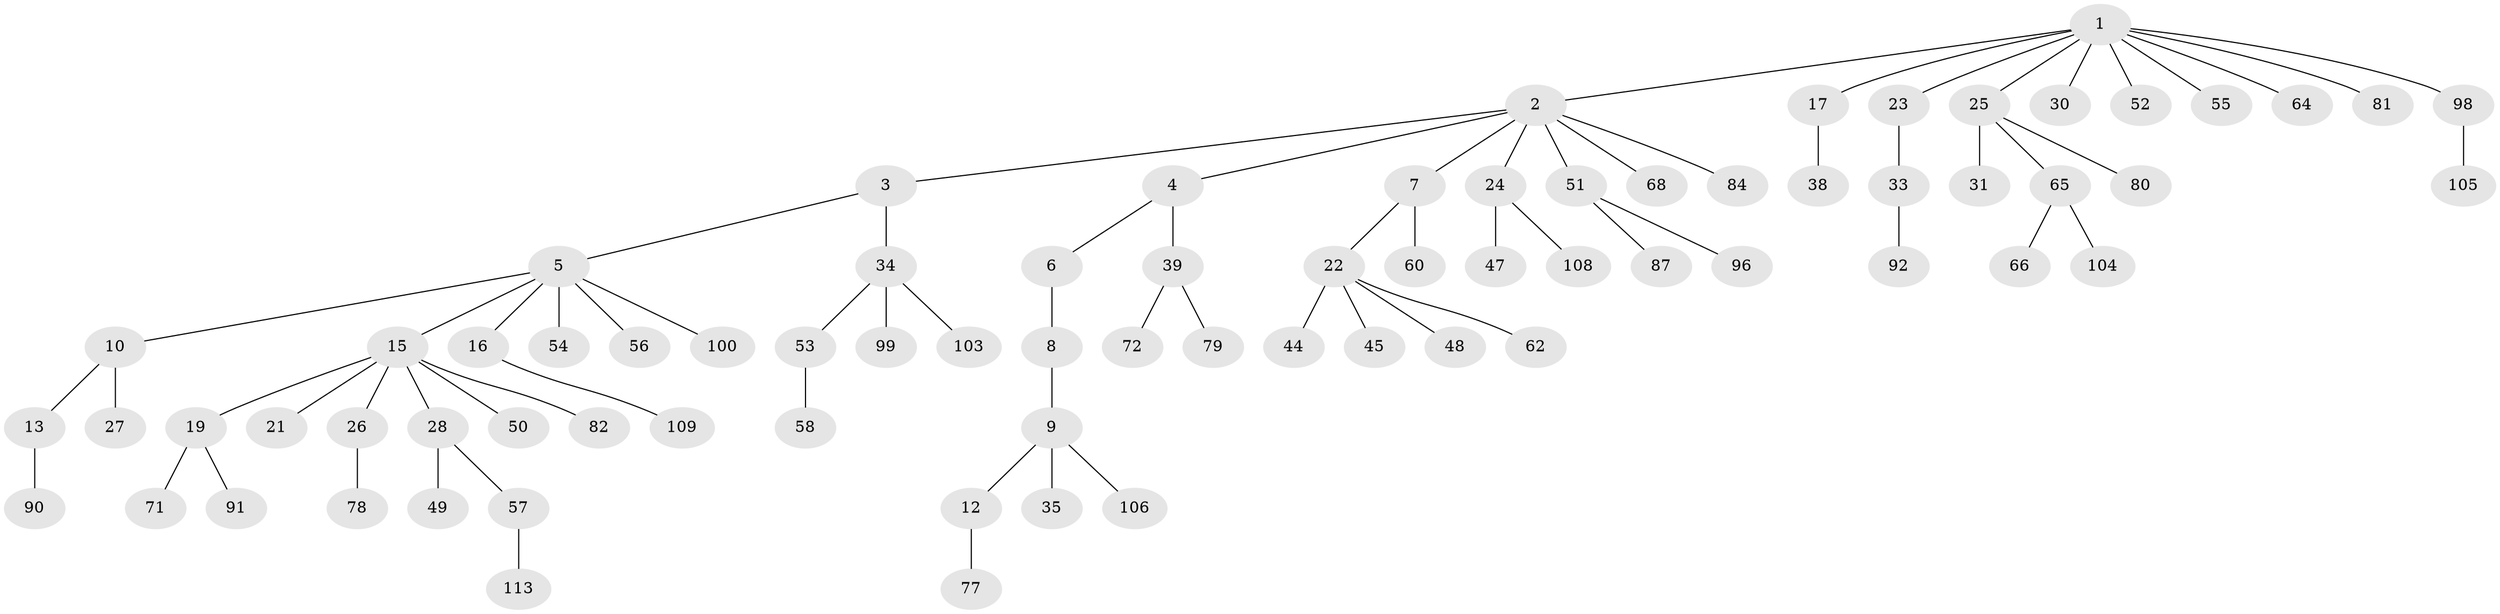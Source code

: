 // Generated by graph-tools (version 1.1) at 2025/52/02/27/25 19:52:10]
// undirected, 75 vertices, 74 edges
graph export_dot {
graph [start="1"]
  node [color=gray90,style=filled];
  1 [super="+14"];
  2 [super="+43"];
  3 [super="+32"];
  4 [super="+29"];
  5 [super="+40"];
  6 [super="+18"];
  7 [super="+59"];
  8 [super="+20"];
  9 [super="+11"];
  10;
  12;
  13 [super="+73"];
  15 [super="+74"];
  16 [super="+61"];
  17;
  19 [super="+42"];
  21;
  22 [super="+36"];
  23;
  24 [super="+69"];
  25 [super="+37"];
  26;
  27;
  28 [super="+46"];
  30 [super="+88"];
  31 [super="+41"];
  33 [super="+70"];
  34 [super="+86"];
  35;
  38 [super="+85"];
  39 [super="+102"];
  44 [super="+107"];
  45;
  47 [super="+101"];
  48 [super="+112"];
  49 [super="+76"];
  50 [super="+110"];
  51 [super="+67"];
  52;
  53;
  54 [super="+63"];
  55;
  56;
  57 [super="+83"];
  58 [super="+97"];
  60 [super="+114"];
  62;
  64;
  65 [super="+75"];
  66;
  68 [super="+93"];
  71;
  72;
  77;
  78;
  79 [super="+89"];
  80;
  81;
  82 [super="+111"];
  84;
  87 [super="+95"];
  90;
  91;
  92 [super="+94"];
  96;
  98;
  99;
  100;
  103;
  104;
  105;
  106;
  108;
  109;
  113;
  1 -- 2;
  1 -- 17;
  1 -- 52;
  1 -- 81;
  1 -- 64;
  1 -- 98;
  1 -- 55;
  1 -- 23;
  1 -- 25;
  1 -- 30;
  2 -- 3;
  2 -- 4;
  2 -- 7;
  2 -- 24;
  2 -- 51;
  2 -- 68;
  2 -- 84;
  3 -- 5;
  3 -- 34;
  4 -- 6;
  4 -- 39;
  5 -- 10;
  5 -- 15;
  5 -- 16;
  5 -- 54;
  5 -- 56;
  5 -- 100;
  6 -- 8;
  7 -- 22;
  7 -- 60;
  8 -- 9;
  9 -- 12;
  9 -- 35;
  9 -- 106;
  10 -- 13;
  10 -- 27;
  12 -- 77;
  13 -- 90;
  15 -- 19;
  15 -- 21;
  15 -- 26;
  15 -- 28;
  15 -- 50;
  15 -- 82;
  16 -- 109;
  17 -- 38;
  19 -- 91;
  19 -- 71;
  22 -- 45;
  22 -- 48;
  22 -- 62;
  22 -- 44;
  23 -- 33;
  24 -- 47;
  24 -- 108;
  25 -- 31;
  25 -- 65;
  25 -- 80;
  26 -- 78;
  28 -- 49;
  28 -- 57;
  33 -- 92;
  34 -- 53;
  34 -- 99;
  34 -- 103;
  39 -- 72;
  39 -- 79;
  51 -- 96;
  51 -- 87;
  53 -- 58;
  57 -- 113;
  65 -- 66;
  65 -- 104;
  98 -- 105;
}
